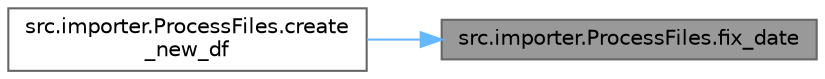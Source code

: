 digraph "src.importer.ProcessFiles.fix_date"
{
 // LATEX_PDF_SIZE
  bgcolor="transparent";
  edge [fontname=Helvetica,fontsize=10,labelfontname=Helvetica,labelfontsize=10];
  node [fontname=Helvetica,fontsize=10,shape=box,height=0.2,width=0.4];
  rankdir="RL";
  Node1 [id="Node000001",label="src.importer.ProcessFiles.fix_date",height=0.2,width=0.4,color="gray40", fillcolor="grey60", style="filled", fontcolor="black",tooltip=" "];
  Node1 -> Node2 [id="edge1_Node000001_Node000002",dir="back",color="steelblue1",style="solid",tooltip=" "];
  Node2 [id="Node000002",label="src.importer.ProcessFiles.create\l_new_df",height=0.2,width=0.4,color="grey40", fillcolor="white", style="filled",URL="$namespacesrc_1_1importer_1_1_process_files.html#a7106eded5ab663ced2a72534418f49ee",tooltip=" "];
}
